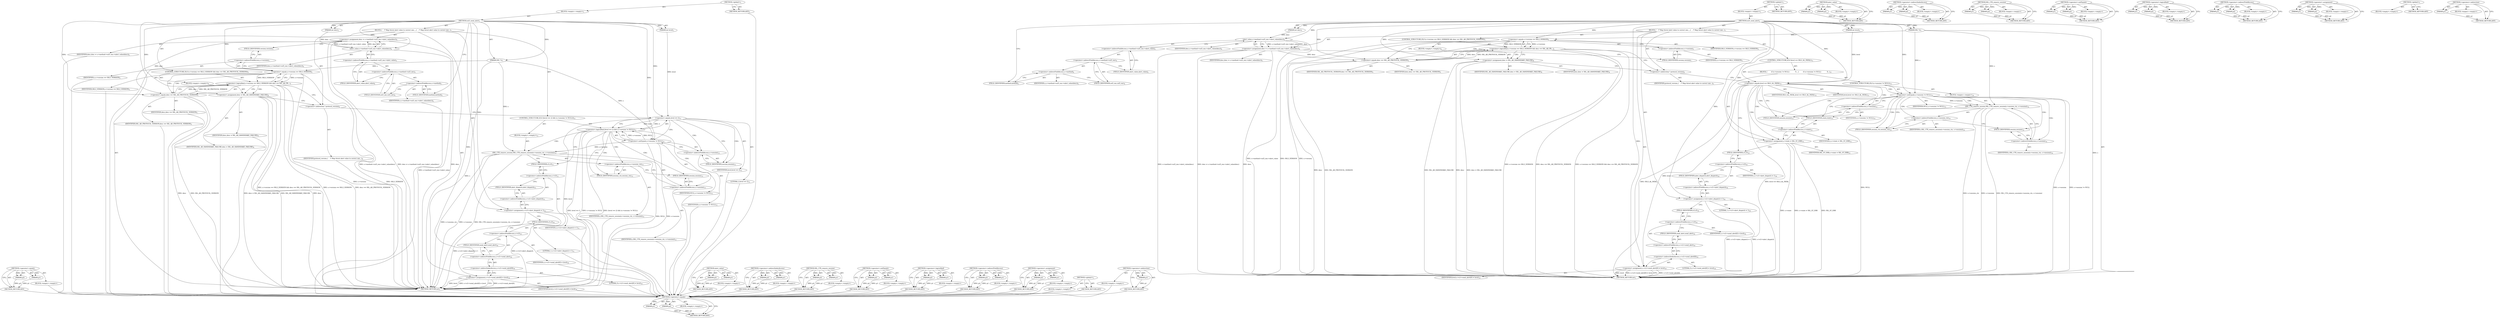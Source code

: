 digraph "&lt;operator&gt;.indirection" {
vulnerable_113 [label=<(METHOD,&lt;operator&gt;.equals)>];
vulnerable_114 [label=<(PARAM,p1)>];
vulnerable_115 [label=<(PARAM,p2)>];
vulnerable_116 [label=<(BLOCK,&lt;empty&gt;,&lt;empty&gt;)>];
vulnerable_117 [label=<(METHOD_RETURN,ANY)>];
vulnerable_6 [label=<(METHOD,&lt;global&gt;)<SUB>1</SUB>>];
vulnerable_7 [label=<(BLOCK,&lt;empty&gt;,&lt;empty&gt;)<SUB>1</SUB>>];
vulnerable_8 [label=<(METHOD,ssl3_send_alert)<SUB>1</SUB>>];
vulnerable_9 [label=<(PARAM,SSL *s)<SUB>1</SUB>>];
vulnerable_10 [label=<(PARAM,int level)<SUB>1</SUB>>];
vulnerable_11 [label=<(PARAM,int desc)<SUB>1</SUB>>];
vulnerable_12 [label=<(BLOCK,{
    /* Map tls/ssl alert value to correct one...,{
    /* Map tls/ssl alert value to correct one...)<SUB>2</SUB>>];
vulnerable_13 [label=<(&lt;operator&gt;.assignment,desc = s-&gt;method-&gt;ssl3_enc-&gt;alert_value(desc))<SUB>4</SUB>>];
vulnerable_14 [label=<(IDENTIFIER,desc,desc = s-&gt;method-&gt;ssl3_enc-&gt;alert_value(desc))<SUB>4</SUB>>];
vulnerable_15 [label=<(alert_value,s-&gt;method-&gt;ssl3_enc-&gt;alert_value(desc))<SUB>4</SUB>>];
vulnerable_16 [label=<(&lt;operator&gt;.indirectFieldAccess,s-&gt;method-&gt;ssl3_enc-&gt;alert_value)<SUB>4</SUB>>];
vulnerable_17 [label=<(&lt;operator&gt;.indirectFieldAccess,s-&gt;method-&gt;ssl3_enc)<SUB>4</SUB>>];
vulnerable_18 [label=<(&lt;operator&gt;.indirectFieldAccess,s-&gt;method)<SUB>4</SUB>>];
vulnerable_19 [label=<(IDENTIFIER,s,s-&gt;method-&gt;ssl3_enc-&gt;alert_value(desc))<SUB>4</SUB>>];
vulnerable_20 [label=<(FIELD_IDENTIFIER,method,method)<SUB>4</SUB>>];
vulnerable_21 [label=<(FIELD_IDENTIFIER,ssl3_enc,ssl3_enc)<SUB>4</SUB>>];
vulnerable_22 [label=<(FIELD_IDENTIFIER,alert_value,alert_value)<SUB>4</SUB>>];
vulnerable_23 [label=<(IDENTIFIER,desc,s-&gt;method-&gt;ssl3_enc-&gt;alert_value(desc))<SUB>4</SUB>>];
vulnerable_24 [label=<(CONTROL_STRUCTURE,IF,if (s-&gt;version == SSL3_VERSION &amp;&amp; desc == SSL_AD_PROTOCOL_VERSION))<SUB>5</SUB>>];
vulnerable_25 [label=<(&lt;operator&gt;.logicalAnd,s-&gt;version == SSL3_VERSION &amp;&amp; desc == SSL_AD_PR...)<SUB>5</SUB>>];
vulnerable_26 [label=<(&lt;operator&gt;.equals,s-&gt;version == SSL3_VERSION)<SUB>5</SUB>>];
vulnerable_27 [label=<(&lt;operator&gt;.indirectFieldAccess,s-&gt;version)<SUB>5</SUB>>];
vulnerable_28 [label=<(IDENTIFIER,s,s-&gt;version == SSL3_VERSION)<SUB>5</SUB>>];
vulnerable_29 [label=<(FIELD_IDENTIFIER,version,version)<SUB>5</SUB>>];
vulnerable_30 [label=<(IDENTIFIER,SSL3_VERSION,s-&gt;version == SSL3_VERSION)<SUB>5</SUB>>];
vulnerable_31 [label=<(&lt;operator&gt;.equals,desc == SSL_AD_PROTOCOL_VERSION)<SUB>5</SUB>>];
vulnerable_32 [label=<(IDENTIFIER,desc,desc == SSL_AD_PROTOCOL_VERSION)<SUB>5</SUB>>];
vulnerable_33 [label=<(IDENTIFIER,SSL_AD_PROTOCOL_VERSION,desc == SSL_AD_PROTOCOL_VERSION)<SUB>5</SUB>>];
vulnerable_34 [label=<(BLOCK,&lt;empty&gt;,&lt;empty&gt;)<SUB>6</SUB>>];
vulnerable_35 [label=<(&lt;operator&gt;.assignment,desc = SSL_AD_HANDSHAKE_FAILURE)<SUB>6</SUB>>];
vulnerable_36 [label=<(IDENTIFIER,desc,desc = SSL_AD_HANDSHAKE_FAILURE)<SUB>6</SUB>>];
vulnerable_37 [label=<(IDENTIFIER,SSL_AD_HANDSHAKE_FAILURE,desc = SSL_AD_HANDSHAKE_FAILURE)<SUB>6</SUB>>];
vulnerable_38 [label=<(&lt;operator&gt;.indirection,* protocol_version)<SUB>8</SUB>>];
vulnerable_39 [label=<(IDENTIFIER,protocol_version,{
    /* Map tls/ssl alert value to correct one...)<SUB>8</SUB>>];
vulnerable_40 [label=<(CONTROL_STRUCTURE,IF,if ((level == 2) &amp;&amp; (s-&gt;session != NULL)))<SUB>12</SUB>>];
vulnerable_41 [label=<(&lt;operator&gt;.logicalAnd,(level == 2) &amp;&amp; (s-&gt;session != NULL))<SUB>12</SUB>>];
vulnerable_42 [label=<(&lt;operator&gt;.equals,level == 2)<SUB>12</SUB>>];
vulnerable_43 [label=<(IDENTIFIER,level,level == 2)<SUB>12</SUB>>];
vulnerable_44 [label=<(LITERAL,2,level == 2)<SUB>12</SUB>>];
vulnerable_45 [label=<(&lt;operator&gt;.notEquals,s-&gt;session != NULL)<SUB>12</SUB>>];
vulnerable_46 [label=<(&lt;operator&gt;.indirectFieldAccess,s-&gt;session)<SUB>12</SUB>>];
vulnerable_47 [label=<(IDENTIFIER,s,s-&gt;session != NULL)<SUB>12</SUB>>];
vulnerable_48 [label=<(FIELD_IDENTIFIER,session,session)<SUB>12</SUB>>];
vulnerable_49 [label=<(IDENTIFIER,NULL,s-&gt;session != NULL)<SUB>12</SUB>>];
vulnerable_50 [label=<(BLOCK,&lt;empty&gt;,&lt;empty&gt;)<SUB>13</SUB>>];
vulnerable_51 [label=<(SSL_CTX_remove_session,SSL_CTX_remove_session(s-&gt;session_ctx, s-&gt;session))<SUB>13</SUB>>];
vulnerable_52 [label=<(&lt;operator&gt;.indirectFieldAccess,s-&gt;session_ctx)<SUB>13</SUB>>];
vulnerable_53 [label=<(IDENTIFIER,s,SSL_CTX_remove_session(s-&gt;session_ctx, s-&gt;session))<SUB>13</SUB>>];
vulnerable_54 [label=<(FIELD_IDENTIFIER,session_ctx,session_ctx)<SUB>13</SUB>>];
vulnerable_55 [label=<(&lt;operator&gt;.indirectFieldAccess,s-&gt;session)<SUB>13</SUB>>];
vulnerable_56 [label=<(IDENTIFIER,s,SSL_CTX_remove_session(s-&gt;session_ctx, s-&gt;session))<SUB>13</SUB>>];
vulnerable_57 [label=<(FIELD_IDENTIFIER,session,session)<SUB>13</SUB>>];
vulnerable_58 [label=<(&lt;operator&gt;.assignment,s-&gt;s3-&gt;alert_dispatch = 1)<SUB>15</SUB>>];
vulnerable_59 [label=<(&lt;operator&gt;.indirectFieldAccess,s-&gt;s3-&gt;alert_dispatch)<SUB>15</SUB>>];
vulnerable_60 [label=<(&lt;operator&gt;.indirectFieldAccess,s-&gt;s3)<SUB>15</SUB>>];
vulnerable_61 [label=<(IDENTIFIER,s,s-&gt;s3-&gt;alert_dispatch = 1)<SUB>15</SUB>>];
vulnerable_62 [label=<(FIELD_IDENTIFIER,s3,s3)<SUB>15</SUB>>];
vulnerable_63 [label=<(FIELD_IDENTIFIER,alert_dispatch,alert_dispatch)<SUB>15</SUB>>];
vulnerable_64 [label=<(LITERAL,1,s-&gt;s3-&gt;alert_dispatch = 1)<SUB>15</SUB>>];
vulnerable_65 [label=<(&lt;operator&gt;.assignment,s-&gt;s3-&gt;send_alert[0] = level)<SUB>16</SUB>>];
vulnerable_66 [label=<(&lt;operator&gt;.indirectIndexAccess,s-&gt;s3-&gt;send_alert[0])<SUB>16</SUB>>];
vulnerable_67 [label=<(&lt;operator&gt;.indirectFieldAccess,s-&gt;s3-&gt;send_alert)<SUB>16</SUB>>];
vulnerable_68 [label=<(&lt;operator&gt;.indirectFieldAccess,s-&gt;s3)<SUB>16</SUB>>];
vulnerable_69 [label=<(IDENTIFIER,s,s-&gt;s3-&gt;send_alert[0] = level)<SUB>16</SUB>>];
vulnerable_70 [label=<(FIELD_IDENTIFIER,s3,s3)<SUB>16</SUB>>];
vulnerable_71 [label=<(FIELD_IDENTIFIER,send_alert,send_alert)<SUB>16</SUB>>];
vulnerable_72 [label=<(LITERAL,0,s-&gt;s3-&gt;send_alert[0] = level)<SUB>16</SUB>>];
vulnerable_73 [label=<(IDENTIFIER,level,s-&gt;s3-&gt;send_alert[0] = level)<SUB>16</SUB>>];
vulnerable_74 [label=<(METHOD_RETURN,int)<SUB>1</SUB>>];
vulnerable_76 [label=<(METHOD_RETURN,ANY)<SUB>1</SUB>>];
vulnerable_98 [label=<(METHOD,alert_value)>];
vulnerable_99 [label=<(PARAM,p1)>];
vulnerable_100 [label=<(PARAM,p2)>];
vulnerable_101 [label=<(BLOCK,&lt;empty&gt;,&lt;empty&gt;)>];
vulnerable_102 [label=<(METHOD_RETURN,ANY)>];
vulnerable_132 [label=<(METHOD,&lt;operator&gt;.indirectIndexAccess)>];
vulnerable_133 [label=<(PARAM,p1)>];
vulnerable_134 [label=<(PARAM,p2)>];
vulnerable_135 [label=<(BLOCK,&lt;empty&gt;,&lt;empty&gt;)>];
vulnerable_136 [label=<(METHOD_RETURN,ANY)>];
vulnerable_127 [label=<(METHOD,SSL_CTX_remove_session)>];
vulnerable_128 [label=<(PARAM,p1)>];
vulnerable_129 [label=<(PARAM,p2)>];
vulnerable_130 [label=<(BLOCK,&lt;empty&gt;,&lt;empty&gt;)>];
vulnerable_131 [label=<(METHOD_RETURN,ANY)>];
vulnerable_122 [label=<(METHOD,&lt;operator&gt;.notEquals)>];
vulnerable_123 [label=<(PARAM,p1)>];
vulnerable_124 [label=<(PARAM,p2)>];
vulnerable_125 [label=<(BLOCK,&lt;empty&gt;,&lt;empty&gt;)>];
vulnerable_126 [label=<(METHOD_RETURN,ANY)>];
vulnerable_108 [label=<(METHOD,&lt;operator&gt;.logicalAnd)>];
vulnerable_109 [label=<(PARAM,p1)>];
vulnerable_110 [label=<(PARAM,p2)>];
vulnerable_111 [label=<(BLOCK,&lt;empty&gt;,&lt;empty&gt;)>];
vulnerable_112 [label=<(METHOD_RETURN,ANY)>];
vulnerable_103 [label=<(METHOD,&lt;operator&gt;.indirectFieldAccess)>];
vulnerable_104 [label=<(PARAM,p1)>];
vulnerable_105 [label=<(PARAM,p2)>];
vulnerable_106 [label=<(BLOCK,&lt;empty&gt;,&lt;empty&gt;)>];
vulnerable_107 [label=<(METHOD_RETURN,ANY)>];
vulnerable_93 [label=<(METHOD,&lt;operator&gt;.assignment)>];
vulnerable_94 [label=<(PARAM,p1)>];
vulnerable_95 [label=<(PARAM,p2)>];
vulnerable_96 [label=<(BLOCK,&lt;empty&gt;,&lt;empty&gt;)>];
vulnerable_97 [label=<(METHOD_RETURN,ANY)>];
vulnerable_87 [label=<(METHOD,&lt;global&gt;)<SUB>1</SUB>>];
vulnerable_88 [label=<(BLOCK,&lt;empty&gt;,&lt;empty&gt;)>];
vulnerable_89 [label=<(METHOD_RETURN,ANY)>];
vulnerable_118 [label=<(METHOD,&lt;operator&gt;.indirection)>];
vulnerable_119 [label=<(PARAM,p1)>];
vulnerable_120 [label=<(BLOCK,&lt;empty&gt;,&lt;empty&gt;)>];
vulnerable_121 [label=<(METHOD_RETURN,ANY)>];
fixed_119 [label=<(METHOD,&lt;operator&gt;.equals)>];
fixed_120 [label=<(PARAM,p1)>];
fixed_121 [label=<(PARAM,p2)>];
fixed_122 [label=<(BLOCK,&lt;empty&gt;,&lt;empty&gt;)>];
fixed_123 [label=<(METHOD_RETURN,ANY)>];
fixed_6 [label=<(METHOD,&lt;global&gt;)<SUB>1</SUB>>];
fixed_7 [label=<(BLOCK,&lt;empty&gt;,&lt;empty&gt;)<SUB>1</SUB>>];
fixed_8 [label=<(METHOD,ssl3_send_alert)<SUB>1</SUB>>];
fixed_9 [label=<(PARAM,SSL *s)<SUB>1</SUB>>];
fixed_10 [label=<(PARAM,int level)<SUB>1</SUB>>];
fixed_11 [label=<(PARAM,int desc)<SUB>1</SUB>>];
fixed_12 [label=<(BLOCK,{
    /* Map tls/ssl alert value to correct one...,{
    /* Map tls/ssl alert value to correct one...)<SUB>2</SUB>>];
fixed_13 [label=<(&lt;operator&gt;.assignment,desc = s-&gt;method-&gt;ssl3_enc-&gt;alert_value(desc))<SUB>4</SUB>>];
fixed_14 [label=<(IDENTIFIER,desc,desc = s-&gt;method-&gt;ssl3_enc-&gt;alert_value(desc))<SUB>4</SUB>>];
fixed_15 [label=<(alert_value,s-&gt;method-&gt;ssl3_enc-&gt;alert_value(desc))<SUB>4</SUB>>];
fixed_16 [label=<(&lt;operator&gt;.indirectFieldAccess,s-&gt;method-&gt;ssl3_enc-&gt;alert_value)<SUB>4</SUB>>];
fixed_17 [label=<(&lt;operator&gt;.indirectFieldAccess,s-&gt;method-&gt;ssl3_enc)<SUB>4</SUB>>];
fixed_18 [label=<(&lt;operator&gt;.indirectFieldAccess,s-&gt;method)<SUB>4</SUB>>];
fixed_19 [label=<(IDENTIFIER,s,s-&gt;method-&gt;ssl3_enc-&gt;alert_value(desc))<SUB>4</SUB>>];
fixed_20 [label=<(FIELD_IDENTIFIER,method,method)<SUB>4</SUB>>];
fixed_21 [label=<(FIELD_IDENTIFIER,ssl3_enc,ssl3_enc)<SUB>4</SUB>>];
fixed_22 [label=<(FIELD_IDENTIFIER,alert_value,alert_value)<SUB>4</SUB>>];
fixed_23 [label=<(IDENTIFIER,desc,s-&gt;method-&gt;ssl3_enc-&gt;alert_value(desc))<SUB>4</SUB>>];
fixed_24 [label=<(CONTROL_STRUCTURE,IF,if (s-&gt;version == SSL3_VERSION &amp;&amp; desc == SSL_AD_PROTOCOL_VERSION))<SUB>5</SUB>>];
fixed_25 [label=<(&lt;operator&gt;.logicalAnd,s-&gt;version == SSL3_VERSION &amp;&amp; desc == SSL_AD_PR...)<SUB>5</SUB>>];
fixed_26 [label=<(&lt;operator&gt;.equals,s-&gt;version == SSL3_VERSION)<SUB>5</SUB>>];
fixed_27 [label=<(&lt;operator&gt;.indirectFieldAccess,s-&gt;version)<SUB>5</SUB>>];
fixed_28 [label=<(IDENTIFIER,s,s-&gt;version == SSL3_VERSION)<SUB>5</SUB>>];
fixed_29 [label=<(FIELD_IDENTIFIER,version,version)<SUB>5</SUB>>];
fixed_30 [label=<(IDENTIFIER,SSL3_VERSION,s-&gt;version == SSL3_VERSION)<SUB>5</SUB>>];
fixed_31 [label=<(&lt;operator&gt;.equals,desc == SSL_AD_PROTOCOL_VERSION)<SUB>5</SUB>>];
fixed_32 [label=<(IDENTIFIER,desc,desc == SSL_AD_PROTOCOL_VERSION)<SUB>5</SUB>>];
fixed_33 [label=<(IDENTIFIER,SSL_AD_PROTOCOL_VERSION,desc == SSL_AD_PROTOCOL_VERSION)<SUB>5</SUB>>];
fixed_34 [label=<(BLOCK,&lt;empty&gt;,&lt;empty&gt;)<SUB>6</SUB>>];
fixed_35 [label=<(&lt;operator&gt;.assignment,desc = SSL_AD_HANDSHAKE_FAILURE)<SUB>6</SUB>>];
fixed_36 [label=<(IDENTIFIER,desc,desc = SSL_AD_HANDSHAKE_FAILURE)<SUB>6</SUB>>];
fixed_37 [label=<(IDENTIFIER,SSL_AD_HANDSHAKE_FAILURE,desc = SSL_AD_HANDSHAKE_FAILURE)<SUB>6</SUB>>];
fixed_38 [label=<(&lt;operator&gt;.indirection,* protocol_version)<SUB>8</SUB>>];
fixed_39 [label=<(IDENTIFIER,protocol_version,{
    /* Map tls/ssl alert value to correct one...)<SUB>8</SUB>>];
fixed_40 [label=<(CONTROL_STRUCTURE,IF,if (level == SSL3_AL_FATAL))<SUB>12</SUB>>];
fixed_41 [label=<(&lt;operator&gt;.equals,level == SSL3_AL_FATAL)<SUB>12</SUB>>];
fixed_42 [label=<(IDENTIFIER,level,level == SSL3_AL_FATAL)<SUB>12</SUB>>];
fixed_43 [label=<(IDENTIFIER,SSL3_AL_FATAL,level == SSL3_AL_FATAL)<SUB>12</SUB>>];
fixed_44 [label=<(BLOCK,{
        if (s-&gt;session != NULL)
            S...,{
        if (s-&gt;session != NULL)
            S...)<SUB>12</SUB>>];
fixed_45 [label=<(CONTROL_STRUCTURE,IF,if (s-&gt;session != NULL))<SUB>13</SUB>>];
fixed_46 [label=<(&lt;operator&gt;.notEquals,s-&gt;session != NULL)<SUB>13</SUB>>];
fixed_47 [label=<(&lt;operator&gt;.indirectFieldAccess,s-&gt;session)<SUB>13</SUB>>];
fixed_48 [label=<(IDENTIFIER,s,s-&gt;session != NULL)<SUB>13</SUB>>];
fixed_49 [label=<(FIELD_IDENTIFIER,session,session)<SUB>13</SUB>>];
fixed_50 [label=<(IDENTIFIER,NULL,s-&gt;session != NULL)<SUB>13</SUB>>];
fixed_51 [label=<(BLOCK,&lt;empty&gt;,&lt;empty&gt;)<SUB>14</SUB>>];
fixed_52 [label=<(SSL_CTX_remove_session,SSL_CTX_remove_session(s-&gt;session_ctx, s-&gt;session))<SUB>14</SUB>>];
fixed_53 [label=<(&lt;operator&gt;.indirectFieldAccess,s-&gt;session_ctx)<SUB>14</SUB>>];
fixed_54 [label=<(IDENTIFIER,s,SSL_CTX_remove_session(s-&gt;session_ctx, s-&gt;session))<SUB>14</SUB>>];
fixed_55 [label=<(FIELD_IDENTIFIER,session_ctx,session_ctx)<SUB>14</SUB>>];
fixed_56 [label=<(&lt;operator&gt;.indirectFieldAccess,s-&gt;session)<SUB>14</SUB>>];
fixed_57 [label=<(IDENTIFIER,s,SSL_CTX_remove_session(s-&gt;session_ctx, s-&gt;session))<SUB>14</SUB>>];
fixed_58 [label=<(FIELD_IDENTIFIER,session,session)<SUB>14</SUB>>];
fixed_59 [label=<(&lt;operator&gt;.assignment,s-&gt;state = SSL_ST_ERR)<SUB>15</SUB>>];
fixed_60 [label=<(&lt;operator&gt;.indirectFieldAccess,s-&gt;state)<SUB>15</SUB>>];
fixed_61 [label=<(IDENTIFIER,s,s-&gt;state = SSL_ST_ERR)<SUB>15</SUB>>];
fixed_62 [label=<(FIELD_IDENTIFIER,state,state)<SUB>15</SUB>>];
fixed_63 [label=<(IDENTIFIER,SSL_ST_ERR,s-&gt;state = SSL_ST_ERR)<SUB>15</SUB>>];
fixed_64 [label=<(&lt;operator&gt;.assignment,s-&gt;s3-&gt;alert_dispatch = 1)<SUB>18</SUB>>];
fixed_65 [label=<(&lt;operator&gt;.indirectFieldAccess,s-&gt;s3-&gt;alert_dispatch)<SUB>18</SUB>>];
fixed_66 [label=<(&lt;operator&gt;.indirectFieldAccess,s-&gt;s3)<SUB>18</SUB>>];
fixed_67 [label=<(IDENTIFIER,s,s-&gt;s3-&gt;alert_dispatch = 1)<SUB>18</SUB>>];
fixed_68 [label=<(FIELD_IDENTIFIER,s3,s3)<SUB>18</SUB>>];
fixed_69 [label=<(FIELD_IDENTIFIER,alert_dispatch,alert_dispatch)<SUB>18</SUB>>];
fixed_70 [label=<(LITERAL,1,s-&gt;s3-&gt;alert_dispatch = 1)<SUB>18</SUB>>];
fixed_71 [label=<(&lt;operator&gt;.assignment,s-&gt;s3-&gt;send_alert[0] = level)<SUB>19</SUB>>];
fixed_72 [label=<(&lt;operator&gt;.indirectIndexAccess,s-&gt;s3-&gt;send_alert[0])<SUB>19</SUB>>];
fixed_73 [label=<(&lt;operator&gt;.indirectFieldAccess,s-&gt;s3-&gt;send_alert)<SUB>19</SUB>>];
fixed_74 [label=<(&lt;operator&gt;.indirectFieldAccess,s-&gt;s3)<SUB>19</SUB>>];
fixed_75 [label=<(IDENTIFIER,s,s-&gt;s3-&gt;send_alert[0] = level)<SUB>19</SUB>>];
fixed_76 [label=<(FIELD_IDENTIFIER,s3,s3)<SUB>19</SUB>>];
fixed_77 [label=<(FIELD_IDENTIFIER,send_alert,send_alert)<SUB>19</SUB>>];
fixed_78 [label=<(LITERAL,0,s-&gt;s3-&gt;send_alert[0] = level)<SUB>19</SUB>>];
fixed_79 [label=<(IDENTIFIER,level,s-&gt;s3-&gt;send_alert[0] = level)<SUB>19</SUB>>];
fixed_80 [label=<(METHOD_RETURN,int)<SUB>1</SUB>>];
fixed_82 [label=<(METHOD_RETURN,ANY)<SUB>1</SUB>>];
fixed_104 [label=<(METHOD,alert_value)>];
fixed_105 [label=<(PARAM,p1)>];
fixed_106 [label=<(PARAM,p2)>];
fixed_107 [label=<(BLOCK,&lt;empty&gt;,&lt;empty&gt;)>];
fixed_108 [label=<(METHOD_RETURN,ANY)>];
fixed_138 [label=<(METHOD,&lt;operator&gt;.indirectIndexAccess)>];
fixed_139 [label=<(PARAM,p1)>];
fixed_140 [label=<(PARAM,p2)>];
fixed_141 [label=<(BLOCK,&lt;empty&gt;,&lt;empty&gt;)>];
fixed_142 [label=<(METHOD_RETURN,ANY)>];
fixed_133 [label=<(METHOD,SSL_CTX_remove_session)>];
fixed_134 [label=<(PARAM,p1)>];
fixed_135 [label=<(PARAM,p2)>];
fixed_136 [label=<(BLOCK,&lt;empty&gt;,&lt;empty&gt;)>];
fixed_137 [label=<(METHOD_RETURN,ANY)>];
fixed_128 [label=<(METHOD,&lt;operator&gt;.notEquals)>];
fixed_129 [label=<(PARAM,p1)>];
fixed_130 [label=<(PARAM,p2)>];
fixed_131 [label=<(BLOCK,&lt;empty&gt;,&lt;empty&gt;)>];
fixed_132 [label=<(METHOD_RETURN,ANY)>];
fixed_114 [label=<(METHOD,&lt;operator&gt;.logicalAnd)>];
fixed_115 [label=<(PARAM,p1)>];
fixed_116 [label=<(PARAM,p2)>];
fixed_117 [label=<(BLOCK,&lt;empty&gt;,&lt;empty&gt;)>];
fixed_118 [label=<(METHOD_RETURN,ANY)>];
fixed_109 [label=<(METHOD,&lt;operator&gt;.indirectFieldAccess)>];
fixed_110 [label=<(PARAM,p1)>];
fixed_111 [label=<(PARAM,p2)>];
fixed_112 [label=<(BLOCK,&lt;empty&gt;,&lt;empty&gt;)>];
fixed_113 [label=<(METHOD_RETURN,ANY)>];
fixed_99 [label=<(METHOD,&lt;operator&gt;.assignment)>];
fixed_100 [label=<(PARAM,p1)>];
fixed_101 [label=<(PARAM,p2)>];
fixed_102 [label=<(BLOCK,&lt;empty&gt;,&lt;empty&gt;)>];
fixed_103 [label=<(METHOD_RETURN,ANY)>];
fixed_93 [label=<(METHOD,&lt;global&gt;)<SUB>1</SUB>>];
fixed_94 [label=<(BLOCK,&lt;empty&gt;,&lt;empty&gt;)>];
fixed_95 [label=<(METHOD_RETURN,ANY)>];
fixed_124 [label=<(METHOD,&lt;operator&gt;.indirection)>];
fixed_125 [label=<(PARAM,p1)>];
fixed_126 [label=<(BLOCK,&lt;empty&gt;,&lt;empty&gt;)>];
fixed_127 [label=<(METHOD_RETURN,ANY)>];
vulnerable_113 -> vulnerable_114  [key=0, label="AST: "];
vulnerable_113 -> vulnerable_114  [key=1, label="DDG: "];
vulnerable_113 -> vulnerable_116  [key=0, label="AST: "];
vulnerable_113 -> vulnerable_115  [key=0, label="AST: "];
vulnerable_113 -> vulnerable_115  [key=1, label="DDG: "];
vulnerable_113 -> vulnerable_117  [key=0, label="AST: "];
vulnerable_113 -> vulnerable_117  [key=1, label="CFG: "];
vulnerable_114 -> vulnerable_117  [key=0, label="DDG: p1"];
vulnerable_115 -> vulnerable_117  [key=0, label="DDG: p2"];
vulnerable_116 -> fixed_119  [key=0];
vulnerable_117 -> fixed_119  [key=0];
vulnerable_6 -> vulnerable_7  [key=0, label="AST: "];
vulnerable_6 -> vulnerable_76  [key=0, label="AST: "];
vulnerable_6 -> vulnerable_76  [key=1, label="CFG: "];
vulnerable_7 -> vulnerable_8  [key=0, label="AST: "];
vulnerable_8 -> vulnerable_9  [key=0, label="AST: "];
vulnerable_8 -> vulnerable_9  [key=1, label="DDG: "];
vulnerable_8 -> vulnerable_10  [key=0, label="AST: "];
vulnerable_8 -> vulnerable_10  [key=1, label="DDG: "];
vulnerable_8 -> vulnerable_11  [key=0, label="AST: "];
vulnerable_8 -> vulnerable_11  [key=1, label="DDG: "];
vulnerable_8 -> vulnerable_12  [key=0, label="AST: "];
vulnerable_8 -> vulnerable_74  [key=0, label="AST: "];
vulnerable_8 -> vulnerable_20  [key=0, label="CFG: "];
vulnerable_8 -> vulnerable_58  [key=0, label="DDG: "];
vulnerable_8 -> vulnerable_65  [key=0, label="DDG: "];
vulnerable_8 -> vulnerable_15  [key=0, label="DDG: "];
vulnerable_8 -> vulnerable_35  [key=0, label="DDG: "];
vulnerable_8 -> vulnerable_26  [key=0, label="DDG: "];
vulnerable_8 -> vulnerable_31  [key=0, label="DDG: "];
vulnerable_8 -> vulnerable_42  [key=0, label="DDG: "];
vulnerable_8 -> vulnerable_45  [key=0, label="DDG: "];
vulnerable_9 -> vulnerable_74  [key=0, label="DDG: s"];
vulnerable_9 -> vulnerable_26  [key=0, label="DDG: s"];
vulnerable_9 -> vulnerable_45  [key=0, label="DDG: s"];
vulnerable_9 -> vulnerable_51  [key=0, label="DDG: s"];
vulnerable_10 -> vulnerable_42  [key=0, label="DDG: level"];
vulnerable_11 -> vulnerable_15  [key=0, label="DDG: desc"];
vulnerable_12 -> vulnerable_13  [key=0, label="AST: "];
vulnerable_12 -> vulnerable_24  [key=0, label="AST: "];
vulnerable_12 -> vulnerable_38  [key=0, label="AST: "];
vulnerable_12 -> vulnerable_40  [key=0, label="AST: "];
vulnerable_12 -> vulnerable_58  [key=0, label="AST: "];
vulnerable_12 -> vulnerable_65  [key=0, label="AST: "];
vulnerable_13 -> vulnerable_14  [key=0, label="AST: "];
vulnerable_13 -> vulnerable_15  [key=0, label="AST: "];
vulnerable_13 -> vulnerable_29  [key=0, label="CFG: "];
vulnerable_13 -> vulnerable_74  [key=0, label="DDG: desc"];
vulnerable_13 -> vulnerable_74  [key=1, label="DDG: s-&gt;method-&gt;ssl3_enc-&gt;alert_value(desc)"];
vulnerable_13 -> vulnerable_74  [key=2, label="DDG: desc = s-&gt;method-&gt;ssl3_enc-&gt;alert_value(desc)"];
vulnerable_13 -> vulnerable_31  [key=0, label="DDG: desc"];
vulnerable_14 -> fixed_119  [key=0];
vulnerable_15 -> vulnerable_16  [key=0, label="AST: "];
vulnerable_15 -> vulnerable_23  [key=0, label="AST: "];
vulnerable_15 -> vulnerable_13  [key=0, label="CFG: "];
vulnerable_15 -> vulnerable_13  [key=1, label="DDG: s-&gt;method-&gt;ssl3_enc-&gt;alert_value"];
vulnerable_15 -> vulnerable_13  [key=2, label="DDG: desc"];
vulnerable_15 -> vulnerable_74  [key=0, label="DDG: s-&gt;method-&gt;ssl3_enc-&gt;alert_value"];
vulnerable_16 -> vulnerable_17  [key=0, label="AST: "];
vulnerable_16 -> vulnerable_22  [key=0, label="AST: "];
vulnerable_16 -> vulnerable_15  [key=0, label="CFG: "];
vulnerable_17 -> vulnerable_18  [key=0, label="AST: "];
vulnerable_17 -> vulnerable_21  [key=0, label="AST: "];
vulnerable_17 -> vulnerable_22  [key=0, label="CFG: "];
vulnerable_18 -> vulnerable_19  [key=0, label="AST: "];
vulnerable_18 -> vulnerable_20  [key=0, label="AST: "];
vulnerable_18 -> vulnerable_21  [key=0, label="CFG: "];
vulnerable_19 -> fixed_119  [key=0];
vulnerable_20 -> vulnerable_18  [key=0, label="CFG: "];
vulnerable_21 -> vulnerable_17  [key=0, label="CFG: "];
vulnerable_22 -> vulnerable_16  [key=0, label="CFG: "];
vulnerable_23 -> fixed_119  [key=0];
vulnerable_24 -> vulnerable_25  [key=0, label="AST: "];
vulnerable_24 -> vulnerable_34  [key=0, label="AST: "];
vulnerable_25 -> vulnerable_26  [key=0, label="AST: "];
vulnerable_25 -> vulnerable_31  [key=0, label="AST: "];
vulnerable_25 -> vulnerable_35  [key=0, label="CFG: "];
vulnerable_25 -> vulnerable_35  [key=1, label="CDG: "];
vulnerable_25 -> vulnerable_38  [key=0, label="CFG: "];
vulnerable_25 -> vulnerable_74  [key=0, label="DDG: s-&gt;version == SSL3_VERSION"];
vulnerable_25 -> vulnerable_74  [key=1, label="DDG: desc == SSL_AD_PROTOCOL_VERSION"];
vulnerable_25 -> vulnerable_74  [key=2, label="DDG: s-&gt;version == SSL3_VERSION &amp;&amp; desc == SSL_AD_PROTOCOL_VERSION"];
vulnerable_26 -> vulnerable_27  [key=0, label="AST: "];
vulnerable_26 -> vulnerable_30  [key=0, label="AST: "];
vulnerable_26 -> vulnerable_25  [key=0, label="CFG: "];
vulnerable_26 -> vulnerable_25  [key=1, label="DDG: s-&gt;version"];
vulnerable_26 -> vulnerable_25  [key=2, label="DDG: SSL3_VERSION"];
vulnerable_26 -> vulnerable_31  [key=0, label="CFG: "];
vulnerable_26 -> vulnerable_31  [key=1, label="CDG: "];
vulnerable_26 -> vulnerable_74  [key=0, label="DDG: s-&gt;version"];
vulnerable_26 -> vulnerable_74  [key=1, label="DDG: SSL3_VERSION"];
vulnerable_27 -> vulnerable_28  [key=0, label="AST: "];
vulnerable_27 -> vulnerable_29  [key=0, label="AST: "];
vulnerable_27 -> vulnerable_26  [key=0, label="CFG: "];
vulnerable_28 -> fixed_119  [key=0];
vulnerable_29 -> vulnerable_27  [key=0, label="CFG: "];
vulnerable_30 -> fixed_119  [key=0];
vulnerable_31 -> vulnerable_32  [key=0, label="AST: "];
vulnerable_31 -> vulnerable_33  [key=0, label="AST: "];
vulnerable_31 -> vulnerable_25  [key=0, label="CFG: "];
vulnerable_31 -> vulnerable_25  [key=1, label="DDG: desc"];
vulnerable_31 -> vulnerable_25  [key=2, label="DDG: SSL_AD_PROTOCOL_VERSION"];
vulnerable_31 -> vulnerable_74  [key=0, label="DDG: desc"];
vulnerable_31 -> vulnerable_74  [key=1, label="DDG: SSL_AD_PROTOCOL_VERSION"];
vulnerable_32 -> fixed_119  [key=0];
vulnerable_33 -> fixed_119  [key=0];
vulnerable_34 -> vulnerable_35  [key=0, label="AST: "];
vulnerable_35 -> vulnerable_36  [key=0, label="AST: "];
vulnerable_35 -> vulnerable_37  [key=0, label="AST: "];
vulnerable_35 -> vulnerable_38  [key=0, label="CFG: "];
vulnerable_35 -> vulnerable_74  [key=0, label="DDG: desc"];
vulnerable_35 -> vulnerable_74  [key=1, label="DDG: desc = SSL_AD_HANDSHAKE_FAILURE"];
vulnerable_35 -> vulnerable_74  [key=2, label="DDG: SSL_AD_HANDSHAKE_FAILURE"];
vulnerable_36 -> fixed_119  [key=0];
vulnerable_37 -> fixed_119  [key=0];
vulnerable_38 -> vulnerable_39  [key=0, label="AST: "];
vulnerable_38 -> vulnerable_42  [key=0, label="CFG: "];
vulnerable_39 -> fixed_119  [key=0];
vulnerable_40 -> vulnerable_41  [key=0, label="AST: "];
vulnerable_40 -> vulnerable_50  [key=0, label="AST: "];
vulnerable_41 -> vulnerable_42  [key=0, label="AST: "];
vulnerable_41 -> vulnerable_45  [key=0, label="AST: "];
vulnerable_41 -> vulnerable_54  [key=0, label="CFG: "];
vulnerable_41 -> vulnerable_54  [key=1, label="CDG: "];
vulnerable_41 -> vulnerable_62  [key=0, label="CFG: "];
vulnerable_41 -> vulnerable_74  [key=0, label="DDG: level == 2"];
vulnerable_41 -> vulnerable_74  [key=1, label="DDG: s-&gt;session != NULL"];
vulnerable_41 -> vulnerable_74  [key=2, label="DDG: (level == 2) &amp;&amp; (s-&gt;session != NULL)"];
vulnerable_41 -> vulnerable_51  [key=0, label="CDG: "];
vulnerable_41 -> vulnerable_57  [key=0, label="CDG: "];
vulnerable_41 -> vulnerable_52  [key=0, label="CDG: "];
vulnerable_41 -> vulnerable_55  [key=0, label="CDG: "];
vulnerable_42 -> vulnerable_43  [key=0, label="AST: "];
vulnerable_42 -> vulnerable_44  [key=0, label="AST: "];
vulnerable_42 -> vulnerable_41  [key=0, label="CFG: "];
vulnerable_42 -> vulnerable_41  [key=1, label="DDG: level"];
vulnerable_42 -> vulnerable_41  [key=2, label="DDG: 2"];
vulnerable_42 -> vulnerable_48  [key=0, label="CFG: "];
vulnerable_42 -> vulnerable_48  [key=1, label="CDG: "];
vulnerable_42 -> vulnerable_65  [key=0, label="DDG: level"];
vulnerable_42 -> vulnerable_46  [key=0, label="CDG: "];
vulnerable_42 -> vulnerable_45  [key=0, label="CDG: "];
vulnerable_43 -> fixed_119  [key=0];
vulnerable_44 -> fixed_119  [key=0];
vulnerable_45 -> vulnerable_46  [key=0, label="AST: "];
vulnerable_45 -> vulnerable_49  [key=0, label="AST: "];
vulnerable_45 -> vulnerable_41  [key=0, label="CFG: "];
vulnerable_45 -> vulnerable_41  [key=1, label="DDG: s-&gt;session"];
vulnerable_45 -> vulnerable_41  [key=2, label="DDG: NULL"];
vulnerable_45 -> vulnerable_74  [key=0, label="DDG: s-&gt;session"];
vulnerable_45 -> vulnerable_74  [key=1, label="DDG: NULL"];
vulnerable_45 -> vulnerable_51  [key=0, label="DDG: s-&gt;session"];
vulnerable_46 -> vulnerable_47  [key=0, label="AST: "];
vulnerable_46 -> vulnerable_48  [key=0, label="AST: "];
vulnerable_46 -> vulnerable_45  [key=0, label="CFG: "];
vulnerable_47 -> fixed_119  [key=0];
vulnerable_48 -> vulnerable_46  [key=0, label="CFG: "];
vulnerable_49 -> fixed_119  [key=0];
vulnerable_50 -> vulnerable_51  [key=0, label="AST: "];
vulnerable_51 -> vulnerable_52  [key=0, label="AST: "];
vulnerable_51 -> vulnerable_55  [key=0, label="AST: "];
vulnerable_51 -> vulnerable_62  [key=0, label="CFG: "];
vulnerable_51 -> vulnerable_74  [key=0, label="DDG: s-&gt;session_ctx"];
vulnerable_51 -> vulnerable_74  [key=1, label="DDG: s-&gt;session"];
vulnerable_51 -> vulnerable_74  [key=2, label="DDG: SSL_CTX_remove_session(s-&gt;session_ctx, s-&gt;session)"];
vulnerable_52 -> vulnerable_53  [key=0, label="AST: "];
vulnerable_52 -> vulnerable_54  [key=0, label="AST: "];
vulnerable_52 -> vulnerable_57  [key=0, label="CFG: "];
vulnerable_53 -> fixed_119  [key=0];
vulnerable_54 -> vulnerable_52  [key=0, label="CFG: "];
vulnerable_55 -> vulnerable_56  [key=0, label="AST: "];
vulnerable_55 -> vulnerable_57  [key=0, label="AST: "];
vulnerable_55 -> vulnerable_51  [key=0, label="CFG: "];
vulnerable_56 -> fixed_119  [key=0];
vulnerable_57 -> vulnerable_55  [key=0, label="CFG: "];
vulnerable_58 -> vulnerable_59  [key=0, label="AST: "];
vulnerable_58 -> vulnerable_64  [key=0, label="AST: "];
vulnerable_58 -> vulnerable_70  [key=0, label="CFG: "];
vulnerable_58 -> vulnerable_74  [key=0, label="DDG: s-&gt;s3-&gt;alert_dispatch"];
vulnerable_58 -> vulnerable_74  [key=1, label="DDG: s-&gt;s3-&gt;alert_dispatch = 1"];
vulnerable_59 -> vulnerable_60  [key=0, label="AST: "];
vulnerable_59 -> vulnerable_63  [key=0, label="AST: "];
vulnerable_59 -> vulnerable_58  [key=0, label="CFG: "];
vulnerable_60 -> vulnerable_61  [key=0, label="AST: "];
vulnerable_60 -> vulnerable_62  [key=0, label="AST: "];
vulnerable_60 -> vulnerable_63  [key=0, label="CFG: "];
vulnerable_61 -> fixed_119  [key=0];
vulnerable_62 -> vulnerable_60  [key=0, label="CFG: "];
vulnerable_63 -> vulnerable_59  [key=0, label="CFG: "];
vulnerable_64 -> fixed_119  [key=0];
vulnerable_65 -> vulnerable_66  [key=0, label="AST: "];
vulnerable_65 -> vulnerable_73  [key=0, label="AST: "];
vulnerable_65 -> vulnerable_74  [key=0, label="CFG: "];
vulnerable_65 -> vulnerable_74  [key=1, label="DDG: s-&gt;s3-&gt;send_alert[0]"];
vulnerable_65 -> vulnerable_74  [key=2, label="DDG: level"];
vulnerable_65 -> vulnerable_74  [key=3, label="DDG: s-&gt;s3-&gt;send_alert[0] = level"];
vulnerable_66 -> vulnerable_67  [key=0, label="AST: "];
vulnerable_66 -> vulnerable_72  [key=0, label="AST: "];
vulnerable_66 -> vulnerable_65  [key=0, label="CFG: "];
vulnerable_67 -> vulnerable_68  [key=0, label="AST: "];
vulnerable_67 -> vulnerable_71  [key=0, label="AST: "];
vulnerable_67 -> vulnerable_66  [key=0, label="CFG: "];
vulnerable_68 -> vulnerable_69  [key=0, label="AST: "];
vulnerable_68 -> vulnerable_70  [key=0, label="AST: "];
vulnerable_68 -> vulnerable_71  [key=0, label="CFG: "];
vulnerable_69 -> fixed_119  [key=0];
vulnerable_70 -> vulnerable_68  [key=0, label="CFG: "];
vulnerable_71 -> vulnerable_67  [key=0, label="CFG: "];
vulnerable_72 -> fixed_119  [key=0];
vulnerable_73 -> fixed_119  [key=0];
vulnerable_74 -> fixed_119  [key=0];
vulnerable_76 -> fixed_119  [key=0];
vulnerable_98 -> vulnerable_99  [key=0, label="AST: "];
vulnerable_98 -> vulnerable_99  [key=1, label="DDG: "];
vulnerable_98 -> vulnerable_101  [key=0, label="AST: "];
vulnerable_98 -> vulnerable_100  [key=0, label="AST: "];
vulnerable_98 -> vulnerable_100  [key=1, label="DDG: "];
vulnerable_98 -> vulnerable_102  [key=0, label="AST: "];
vulnerable_98 -> vulnerable_102  [key=1, label="CFG: "];
vulnerable_99 -> vulnerable_102  [key=0, label="DDG: p1"];
vulnerable_100 -> vulnerable_102  [key=0, label="DDG: p2"];
vulnerable_101 -> fixed_119  [key=0];
vulnerable_102 -> fixed_119  [key=0];
vulnerable_132 -> vulnerable_133  [key=0, label="AST: "];
vulnerable_132 -> vulnerable_133  [key=1, label="DDG: "];
vulnerable_132 -> vulnerable_135  [key=0, label="AST: "];
vulnerable_132 -> vulnerable_134  [key=0, label="AST: "];
vulnerable_132 -> vulnerable_134  [key=1, label="DDG: "];
vulnerable_132 -> vulnerable_136  [key=0, label="AST: "];
vulnerable_132 -> vulnerable_136  [key=1, label="CFG: "];
vulnerable_133 -> vulnerable_136  [key=0, label="DDG: p1"];
vulnerable_134 -> vulnerable_136  [key=0, label="DDG: p2"];
vulnerable_135 -> fixed_119  [key=0];
vulnerable_136 -> fixed_119  [key=0];
vulnerable_127 -> vulnerable_128  [key=0, label="AST: "];
vulnerable_127 -> vulnerable_128  [key=1, label="DDG: "];
vulnerable_127 -> vulnerable_130  [key=0, label="AST: "];
vulnerable_127 -> vulnerable_129  [key=0, label="AST: "];
vulnerable_127 -> vulnerable_129  [key=1, label="DDG: "];
vulnerable_127 -> vulnerable_131  [key=0, label="AST: "];
vulnerable_127 -> vulnerable_131  [key=1, label="CFG: "];
vulnerable_128 -> vulnerable_131  [key=0, label="DDG: p1"];
vulnerable_129 -> vulnerable_131  [key=0, label="DDG: p2"];
vulnerable_130 -> fixed_119  [key=0];
vulnerable_131 -> fixed_119  [key=0];
vulnerable_122 -> vulnerable_123  [key=0, label="AST: "];
vulnerable_122 -> vulnerable_123  [key=1, label="DDG: "];
vulnerable_122 -> vulnerable_125  [key=0, label="AST: "];
vulnerable_122 -> vulnerable_124  [key=0, label="AST: "];
vulnerable_122 -> vulnerable_124  [key=1, label="DDG: "];
vulnerable_122 -> vulnerable_126  [key=0, label="AST: "];
vulnerable_122 -> vulnerable_126  [key=1, label="CFG: "];
vulnerable_123 -> vulnerable_126  [key=0, label="DDG: p1"];
vulnerable_124 -> vulnerable_126  [key=0, label="DDG: p2"];
vulnerable_125 -> fixed_119  [key=0];
vulnerable_126 -> fixed_119  [key=0];
vulnerable_108 -> vulnerable_109  [key=0, label="AST: "];
vulnerable_108 -> vulnerable_109  [key=1, label="DDG: "];
vulnerable_108 -> vulnerable_111  [key=0, label="AST: "];
vulnerable_108 -> vulnerable_110  [key=0, label="AST: "];
vulnerable_108 -> vulnerable_110  [key=1, label="DDG: "];
vulnerable_108 -> vulnerable_112  [key=0, label="AST: "];
vulnerable_108 -> vulnerable_112  [key=1, label="CFG: "];
vulnerable_109 -> vulnerable_112  [key=0, label="DDG: p1"];
vulnerable_110 -> vulnerable_112  [key=0, label="DDG: p2"];
vulnerable_111 -> fixed_119  [key=0];
vulnerable_112 -> fixed_119  [key=0];
vulnerable_103 -> vulnerable_104  [key=0, label="AST: "];
vulnerable_103 -> vulnerable_104  [key=1, label="DDG: "];
vulnerable_103 -> vulnerable_106  [key=0, label="AST: "];
vulnerable_103 -> vulnerable_105  [key=0, label="AST: "];
vulnerable_103 -> vulnerable_105  [key=1, label="DDG: "];
vulnerable_103 -> vulnerable_107  [key=0, label="AST: "];
vulnerable_103 -> vulnerable_107  [key=1, label="CFG: "];
vulnerable_104 -> vulnerable_107  [key=0, label="DDG: p1"];
vulnerable_105 -> vulnerable_107  [key=0, label="DDG: p2"];
vulnerable_106 -> fixed_119  [key=0];
vulnerable_107 -> fixed_119  [key=0];
vulnerable_93 -> vulnerable_94  [key=0, label="AST: "];
vulnerable_93 -> vulnerable_94  [key=1, label="DDG: "];
vulnerable_93 -> vulnerable_96  [key=0, label="AST: "];
vulnerable_93 -> vulnerable_95  [key=0, label="AST: "];
vulnerable_93 -> vulnerable_95  [key=1, label="DDG: "];
vulnerable_93 -> vulnerable_97  [key=0, label="AST: "];
vulnerable_93 -> vulnerable_97  [key=1, label="CFG: "];
vulnerable_94 -> vulnerable_97  [key=0, label="DDG: p1"];
vulnerable_95 -> vulnerable_97  [key=0, label="DDG: p2"];
vulnerable_96 -> fixed_119  [key=0];
vulnerable_97 -> fixed_119  [key=0];
vulnerable_87 -> vulnerable_88  [key=0, label="AST: "];
vulnerable_87 -> vulnerable_89  [key=0, label="AST: "];
vulnerable_87 -> vulnerable_89  [key=1, label="CFG: "];
vulnerable_88 -> fixed_119  [key=0];
vulnerable_89 -> fixed_119  [key=0];
vulnerable_118 -> vulnerable_119  [key=0, label="AST: "];
vulnerable_118 -> vulnerable_119  [key=1, label="DDG: "];
vulnerable_118 -> vulnerable_120  [key=0, label="AST: "];
vulnerable_118 -> vulnerable_121  [key=0, label="AST: "];
vulnerable_118 -> vulnerable_121  [key=1, label="CFG: "];
vulnerable_119 -> vulnerable_121  [key=0, label="DDG: p1"];
vulnerable_120 -> fixed_119  [key=0];
vulnerable_121 -> fixed_119  [key=0];
fixed_119 -> fixed_120  [key=0, label="AST: "];
fixed_119 -> fixed_120  [key=1, label="DDG: "];
fixed_119 -> fixed_122  [key=0, label="AST: "];
fixed_119 -> fixed_121  [key=0, label="AST: "];
fixed_119 -> fixed_121  [key=1, label="DDG: "];
fixed_119 -> fixed_123  [key=0, label="AST: "];
fixed_119 -> fixed_123  [key=1, label="CFG: "];
fixed_120 -> fixed_123  [key=0, label="DDG: p1"];
fixed_121 -> fixed_123  [key=0, label="DDG: p2"];
fixed_6 -> fixed_7  [key=0, label="AST: "];
fixed_6 -> fixed_82  [key=0, label="AST: "];
fixed_6 -> fixed_82  [key=1, label="CFG: "];
fixed_7 -> fixed_8  [key=0, label="AST: "];
fixed_8 -> fixed_9  [key=0, label="AST: "];
fixed_8 -> fixed_9  [key=1, label="DDG: "];
fixed_8 -> fixed_10  [key=0, label="AST: "];
fixed_8 -> fixed_10  [key=1, label="DDG: "];
fixed_8 -> fixed_11  [key=0, label="AST: "];
fixed_8 -> fixed_11  [key=1, label="DDG: "];
fixed_8 -> fixed_12  [key=0, label="AST: "];
fixed_8 -> fixed_80  [key=0, label="AST: "];
fixed_8 -> fixed_20  [key=0, label="CFG: "];
fixed_8 -> fixed_64  [key=0, label="DDG: "];
fixed_8 -> fixed_71  [key=0, label="DDG: "];
fixed_8 -> fixed_15  [key=0, label="DDG: "];
fixed_8 -> fixed_35  [key=0, label="DDG: "];
fixed_8 -> fixed_41  [key=0, label="DDG: "];
fixed_8 -> fixed_59  [key=0, label="DDG: "];
fixed_8 -> fixed_26  [key=0, label="DDG: "];
fixed_8 -> fixed_31  [key=0, label="DDG: "];
fixed_8 -> fixed_46  [key=0, label="DDG: "];
fixed_9 -> fixed_80  [key=0, label="DDG: s"];
fixed_9 -> fixed_26  [key=0, label="DDG: s"];
fixed_9 -> fixed_46  [key=0, label="DDG: s"];
fixed_9 -> fixed_52  [key=0, label="DDG: s"];
fixed_10 -> fixed_41  [key=0, label="DDG: level"];
fixed_11 -> fixed_15  [key=0, label="DDG: desc"];
fixed_12 -> fixed_13  [key=0, label="AST: "];
fixed_12 -> fixed_24  [key=0, label="AST: "];
fixed_12 -> fixed_38  [key=0, label="AST: "];
fixed_12 -> fixed_40  [key=0, label="AST: "];
fixed_12 -> fixed_64  [key=0, label="AST: "];
fixed_12 -> fixed_71  [key=0, label="AST: "];
fixed_13 -> fixed_14  [key=0, label="AST: "];
fixed_13 -> fixed_15  [key=0, label="AST: "];
fixed_13 -> fixed_29  [key=0, label="CFG: "];
fixed_13 -> fixed_80  [key=0, label="DDG: desc"];
fixed_13 -> fixed_80  [key=1, label="DDG: s-&gt;method-&gt;ssl3_enc-&gt;alert_value(desc)"];
fixed_13 -> fixed_80  [key=2, label="DDG: desc = s-&gt;method-&gt;ssl3_enc-&gt;alert_value(desc)"];
fixed_13 -> fixed_31  [key=0, label="DDG: desc"];
fixed_15 -> fixed_16  [key=0, label="AST: "];
fixed_15 -> fixed_23  [key=0, label="AST: "];
fixed_15 -> fixed_13  [key=0, label="CFG: "];
fixed_15 -> fixed_13  [key=1, label="DDG: s-&gt;method-&gt;ssl3_enc-&gt;alert_value"];
fixed_15 -> fixed_13  [key=2, label="DDG: desc"];
fixed_15 -> fixed_80  [key=0, label="DDG: s-&gt;method-&gt;ssl3_enc-&gt;alert_value"];
fixed_16 -> fixed_17  [key=0, label="AST: "];
fixed_16 -> fixed_22  [key=0, label="AST: "];
fixed_16 -> fixed_15  [key=0, label="CFG: "];
fixed_17 -> fixed_18  [key=0, label="AST: "];
fixed_17 -> fixed_21  [key=0, label="AST: "];
fixed_17 -> fixed_22  [key=0, label="CFG: "];
fixed_18 -> fixed_19  [key=0, label="AST: "];
fixed_18 -> fixed_20  [key=0, label="AST: "];
fixed_18 -> fixed_21  [key=0, label="CFG: "];
fixed_20 -> fixed_18  [key=0, label="CFG: "];
fixed_21 -> fixed_17  [key=0, label="CFG: "];
fixed_22 -> fixed_16  [key=0, label="CFG: "];
fixed_24 -> fixed_25  [key=0, label="AST: "];
fixed_24 -> fixed_34  [key=0, label="AST: "];
fixed_25 -> fixed_26  [key=0, label="AST: "];
fixed_25 -> fixed_31  [key=0, label="AST: "];
fixed_25 -> fixed_35  [key=0, label="CFG: "];
fixed_25 -> fixed_35  [key=1, label="CDG: "];
fixed_25 -> fixed_38  [key=0, label="CFG: "];
fixed_25 -> fixed_80  [key=0, label="DDG: s-&gt;version == SSL3_VERSION"];
fixed_25 -> fixed_80  [key=1, label="DDG: desc == SSL_AD_PROTOCOL_VERSION"];
fixed_25 -> fixed_80  [key=2, label="DDG: s-&gt;version == SSL3_VERSION &amp;&amp; desc == SSL_AD_PROTOCOL_VERSION"];
fixed_26 -> fixed_27  [key=0, label="AST: "];
fixed_26 -> fixed_30  [key=0, label="AST: "];
fixed_26 -> fixed_25  [key=0, label="CFG: "];
fixed_26 -> fixed_25  [key=1, label="DDG: s-&gt;version"];
fixed_26 -> fixed_25  [key=2, label="DDG: SSL3_VERSION"];
fixed_26 -> fixed_31  [key=0, label="CFG: "];
fixed_26 -> fixed_31  [key=1, label="CDG: "];
fixed_26 -> fixed_80  [key=0, label="DDG: s-&gt;version"];
fixed_26 -> fixed_80  [key=1, label="DDG: SSL3_VERSION"];
fixed_27 -> fixed_28  [key=0, label="AST: "];
fixed_27 -> fixed_29  [key=0, label="AST: "];
fixed_27 -> fixed_26  [key=0, label="CFG: "];
fixed_29 -> fixed_27  [key=0, label="CFG: "];
fixed_31 -> fixed_32  [key=0, label="AST: "];
fixed_31 -> fixed_33  [key=0, label="AST: "];
fixed_31 -> fixed_25  [key=0, label="CFG: "];
fixed_31 -> fixed_25  [key=1, label="DDG: desc"];
fixed_31 -> fixed_25  [key=2, label="DDG: SSL_AD_PROTOCOL_VERSION"];
fixed_31 -> fixed_80  [key=0, label="DDG: desc"];
fixed_31 -> fixed_80  [key=1, label="DDG: SSL_AD_PROTOCOL_VERSION"];
fixed_34 -> fixed_35  [key=0, label="AST: "];
fixed_35 -> fixed_36  [key=0, label="AST: "];
fixed_35 -> fixed_37  [key=0, label="AST: "];
fixed_35 -> fixed_38  [key=0, label="CFG: "];
fixed_35 -> fixed_80  [key=0, label="DDG: desc"];
fixed_35 -> fixed_80  [key=1, label="DDG: desc = SSL_AD_HANDSHAKE_FAILURE"];
fixed_35 -> fixed_80  [key=2, label="DDG: SSL_AD_HANDSHAKE_FAILURE"];
fixed_38 -> fixed_39  [key=0, label="AST: "];
fixed_38 -> fixed_41  [key=0, label="CFG: "];
fixed_40 -> fixed_41  [key=0, label="AST: "];
fixed_40 -> fixed_44  [key=0, label="AST: "];
fixed_41 -> fixed_42  [key=0, label="AST: "];
fixed_41 -> fixed_43  [key=0, label="AST: "];
fixed_41 -> fixed_49  [key=0, label="CFG: "];
fixed_41 -> fixed_49  [key=1, label="CDG: "];
fixed_41 -> fixed_68  [key=0, label="CFG: "];
fixed_41 -> fixed_80  [key=0, label="DDG: level == SSL3_AL_FATAL"];
fixed_41 -> fixed_80  [key=1, label="DDG: SSL3_AL_FATAL"];
fixed_41 -> fixed_71  [key=0, label="DDG: level"];
fixed_41 -> fixed_47  [key=0, label="CDG: "];
fixed_41 -> fixed_60  [key=0, label="CDG: "];
fixed_41 -> fixed_59  [key=0, label="CDG: "];
fixed_41 -> fixed_46  [key=0, label="CDG: "];
fixed_41 -> fixed_62  [key=0, label="CDG: "];
fixed_44 -> fixed_45  [key=0, label="AST: "];
fixed_44 -> fixed_59  [key=0, label="AST: "];
fixed_45 -> fixed_46  [key=0, label="AST: "];
fixed_45 -> fixed_51  [key=0, label="AST: "];
fixed_46 -> fixed_47  [key=0, label="AST: "];
fixed_46 -> fixed_50  [key=0, label="AST: "];
fixed_46 -> fixed_55  [key=0, label="CFG: "];
fixed_46 -> fixed_55  [key=1, label="CDG: "];
fixed_46 -> fixed_62  [key=0, label="CFG: "];
fixed_46 -> fixed_80  [key=0, label="DDG: s-&gt;session"];
fixed_46 -> fixed_80  [key=1, label="DDG: s-&gt;session != NULL"];
fixed_46 -> fixed_80  [key=2, label="DDG: NULL"];
fixed_46 -> fixed_52  [key=0, label="DDG: s-&gt;session"];
fixed_46 -> fixed_52  [key=1, label="CDG: "];
fixed_46 -> fixed_58  [key=0, label="CDG: "];
fixed_46 -> fixed_53  [key=0, label="CDG: "];
fixed_46 -> fixed_56  [key=0, label="CDG: "];
fixed_47 -> fixed_48  [key=0, label="AST: "];
fixed_47 -> fixed_49  [key=0, label="AST: "];
fixed_47 -> fixed_46  [key=0, label="CFG: "];
fixed_49 -> fixed_47  [key=0, label="CFG: "];
fixed_51 -> fixed_52  [key=0, label="AST: "];
fixed_52 -> fixed_53  [key=0, label="AST: "];
fixed_52 -> fixed_56  [key=0, label="AST: "];
fixed_52 -> fixed_62  [key=0, label="CFG: "];
fixed_52 -> fixed_80  [key=0, label="DDG: s-&gt;session_ctx"];
fixed_52 -> fixed_80  [key=1, label="DDG: s-&gt;session"];
fixed_52 -> fixed_80  [key=2, label="DDG: SSL_CTX_remove_session(s-&gt;session_ctx, s-&gt;session)"];
fixed_53 -> fixed_54  [key=0, label="AST: "];
fixed_53 -> fixed_55  [key=0, label="AST: "];
fixed_53 -> fixed_58  [key=0, label="CFG: "];
fixed_55 -> fixed_53  [key=0, label="CFG: "];
fixed_56 -> fixed_57  [key=0, label="AST: "];
fixed_56 -> fixed_58  [key=0, label="AST: "];
fixed_56 -> fixed_52  [key=0, label="CFG: "];
fixed_58 -> fixed_56  [key=0, label="CFG: "];
fixed_59 -> fixed_60  [key=0, label="AST: "];
fixed_59 -> fixed_63  [key=0, label="AST: "];
fixed_59 -> fixed_68  [key=0, label="CFG: "];
fixed_59 -> fixed_80  [key=0, label="DDG: s-&gt;state"];
fixed_59 -> fixed_80  [key=1, label="DDG: s-&gt;state = SSL_ST_ERR"];
fixed_59 -> fixed_80  [key=2, label="DDG: SSL_ST_ERR"];
fixed_60 -> fixed_61  [key=0, label="AST: "];
fixed_60 -> fixed_62  [key=0, label="AST: "];
fixed_60 -> fixed_59  [key=0, label="CFG: "];
fixed_62 -> fixed_60  [key=0, label="CFG: "];
fixed_64 -> fixed_65  [key=0, label="AST: "];
fixed_64 -> fixed_70  [key=0, label="AST: "];
fixed_64 -> fixed_76  [key=0, label="CFG: "];
fixed_64 -> fixed_80  [key=0, label="DDG: s-&gt;s3-&gt;alert_dispatch"];
fixed_64 -> fixed_80  [key=1, label="DDG: s-&gt;s3-&gt;alert_dispatch = 1"];
fixed_65 -> fixed_66  [key=0, label="AST: "];
fixed_65 -> fixed_69  [key=0, label="AST: "];
fixed_65 -> fixed_64  [key=0, label="CFG: "];
fixed_66 -> fixed_67  [key=0, label="AST: "];
fixed_66 -> fixed_68  [key=0, label="AST: "];
fixed_66 -> fixed_69  [key=0, label="CFG: "];
fixed_68 -> fixed_66  [key=0, label="CFG: "];
fixed_69 -> fixed_65  [key=0, label="CFG: "];
fixed_71 -> fixed_72  [key=0, label="AST: "];
fixed_71 -> fixed_79  [key=0, label="AST: "];
fixed_71 -> fixed_80  [key=0, label="CFG: "];
fixed_71 -> fixed_80  [key=1, label="DDG: s-&gt;s3-&gt;send_alert[0]"];
fixed_71 -> fixed_80  [key=2, label="DDG: level"];
fixed_71 -> fixed_80  [key=3, label="DDG: s-&gt;s3-&gt;send_alert[0] = level"];
fixed_72 -> fixed_73  [key=0, label="AST: "];
fixed_72 -> fixed_78  [key=0, label="AST: "];
fixed_72 -> fixed_71  [key=0, label="CFG: "];
fixed_73 -> fixed_74  [key=0, label="AST: "];
fixed_73 -> fixed_77  [key=0, label="AST: "];
fixed_73 -> fixed_72  [key=0, label="CFG: "];
fixed_74 -> fixed_75  [key=0, label="AST: "];
fixed_74 -> fixed_76  [key=0, label="AST: "];
fixed_74 -> fixed_77  [key=0, label="CFG: "];
fixed_76 -> fixed_74  [key=0, label="CFG: "];
fixed_77 -> fixed_73  [key=0, label="CFG: "];
fixed_104 -> fixed_105  [key=0, label="AST: "];
fixed_104 -> fixed_105  [key=1, label="DDG: "];
fixed_104 -> fixed_107  [key=0, label="AST: "];
fixed_104 -> fixed_106  [key=0, label="AST: "];
fixed_104 -> fixed_106  [key=1, label="DDG: "];
fixed_104 -> fixed_108  [key=0, label="AST: "];
fixed_104 -> fixed_108  [key=1, label="CFG: "];
fixed_105 -> fixed_108  [key=0, label="DDG: p1"];
fixed_106 -> fixed_108  [key=0, label="DDG: p2"];
fixed_138 -> fixed_139  [key=0, label="AST: "];
fixed_138 -> fixed_139  [key=1, label="DDG: "];
fixed_138 -> fixed_141  [key=0, label="AST: "];
fixed_138 -> fixed_140  [key=0, label="AST: "];
fixed_138 -> fixed_140  [key=1, label="DDG: "];
fixed_138 -> fixed_142  [key=0, label="AST: "];
fixed_138 -> fixed_142  [key=1, label="CFG: "];
fixed_139 -> fixed_142  [key=0, label="DDG: p1"];
fixed_140 -> fixed_142  [key=0, label="DDG: p2"];
fixed_133 -> fixed_134  [key=0, label="AST: "];
fixed_133 -> fixed_134  [key=1, label="DDG: "];
fixed_133 -> fixed_136  [key=0, label="AST: "];
fixed_133 -> fixed_135  [key=0, label="AST: "];
fixed_133 -> fixed_135  [key=1, label="DDG: "];
fixed_133 -> fixed_137  [key=0, label="AST: "];
fixed_133 -> fixed_137  [key=1, label="CFG: "];
fixed_134 -> fixed_137  [key=0, label="DDG: p1"];
fixed_135 -> fixed_137  [key=0, label="DDG: p2"];
fixed_128 -> fixed_129  [key=0, label="AST: "];
fixed_128 -> fixed_129  [key=1, label="DDG: "];
fixed_128 -> fixed_131  [key=0, label="AST: "];
fixed_128 -> fixed_130  [key=0, label="AST: "];
fixed_128 -> fixed_130  [key=1, label="DDG: "];
fixed_128 -> fixed_132  [key=0, label="AST: "];
fixed_128 -> fixed_132  [key=1, label="CFG: "];
fixed_129 -> fixed_132  [key=0, label="DDG: p1"];
fixed_130 -> fixed_132  [key=0, label="DDG: p2"];
fixed_114 -> fixed_115  [key=0, label="AST: "];
fixed_114 -> fixed_115  [key=1, label="DDG: "];
fixed_114 -> fixed_117  [key=0, label="AST: "];
fixed_114 -> fixed_116  [key=0, label="AST: "];
fixed_114 -> fixed_116  [key=1, label="DDG: "];
fixed_114 -> fixed_118  [key=0, label="AST: "];
fixed_114 -> fixed_118  [key=1, label="CFG: "];
fixed_115 -> fixed_118  [key=0, label="DDG: p1"];
fixed_116 -> fixed_118  [key=0, label="DDG: p2"];
fixed_109 -> fixed_110  [key=0, label="AST: "];
fixed_109 -> fixed_110  [key=1, label="DDG: "];
fixed_109 -> fixed_112  [key=0, label="AST: "];
fixed_109 -> fixed_111  [key=0, label="AST: "];
fixed_109 -> fixed_111  [key=1, label="DDG: "];
fixed_109 -> fixed_113  [key=0, label="AST: "];
fixed_109 -> fixed_113  [key=1, label="CFG: "];
fixed_110 -> fixed_113  [key=0, label="DDG: p1"];
fixed_111 -> fixed_113  [key=0, label="DDG: p2"];
fixed_99 -> fixed_100  [key=0, label="AST: "];
fixed_99 -> fixed_100  [key=1, label="DDG: "];
fixed_99 -> fixed_102  [key=0, label="AST: "];
fixed_99 -> fixed_101  [key=0, label="AST: "];
fixed_99 -> fixed_101  [key=1, label="DDG: "];
fixed_99 -> fixed_103  [key=0, label="AST: "];
fixed_99 -> fixed_103  [key=1, label="CFG: "];
fixed_100 -> fixed_103  [key=0, label="DDG: p1"];
fixed_101 -> fixed_103  [key=0, label="DDG: p2"];
fixed_93 -> fixed_94  [key=0, label="AST: "];
fixed_93 -> fixed_95  [key=0, label="AST: "];
fixed_93 -> fixed_95  [key=1, label="CFG: "];
fixed_124 -> fixed_125  [key=0, label="AST: "];
fixed_124 -> fixed_125  [key=1, label="DDG: "];
fixed_124 -> fixed_126  [key=0, label="AST: "];
fixed_124 -> fixed_127  [key=0, label="AST: "];
fixed_124 -> fixed_127  [key=1, label="CFG: "];
fixed_125 -> fixed_127  [key=0, label="DDG: p1"];
}
